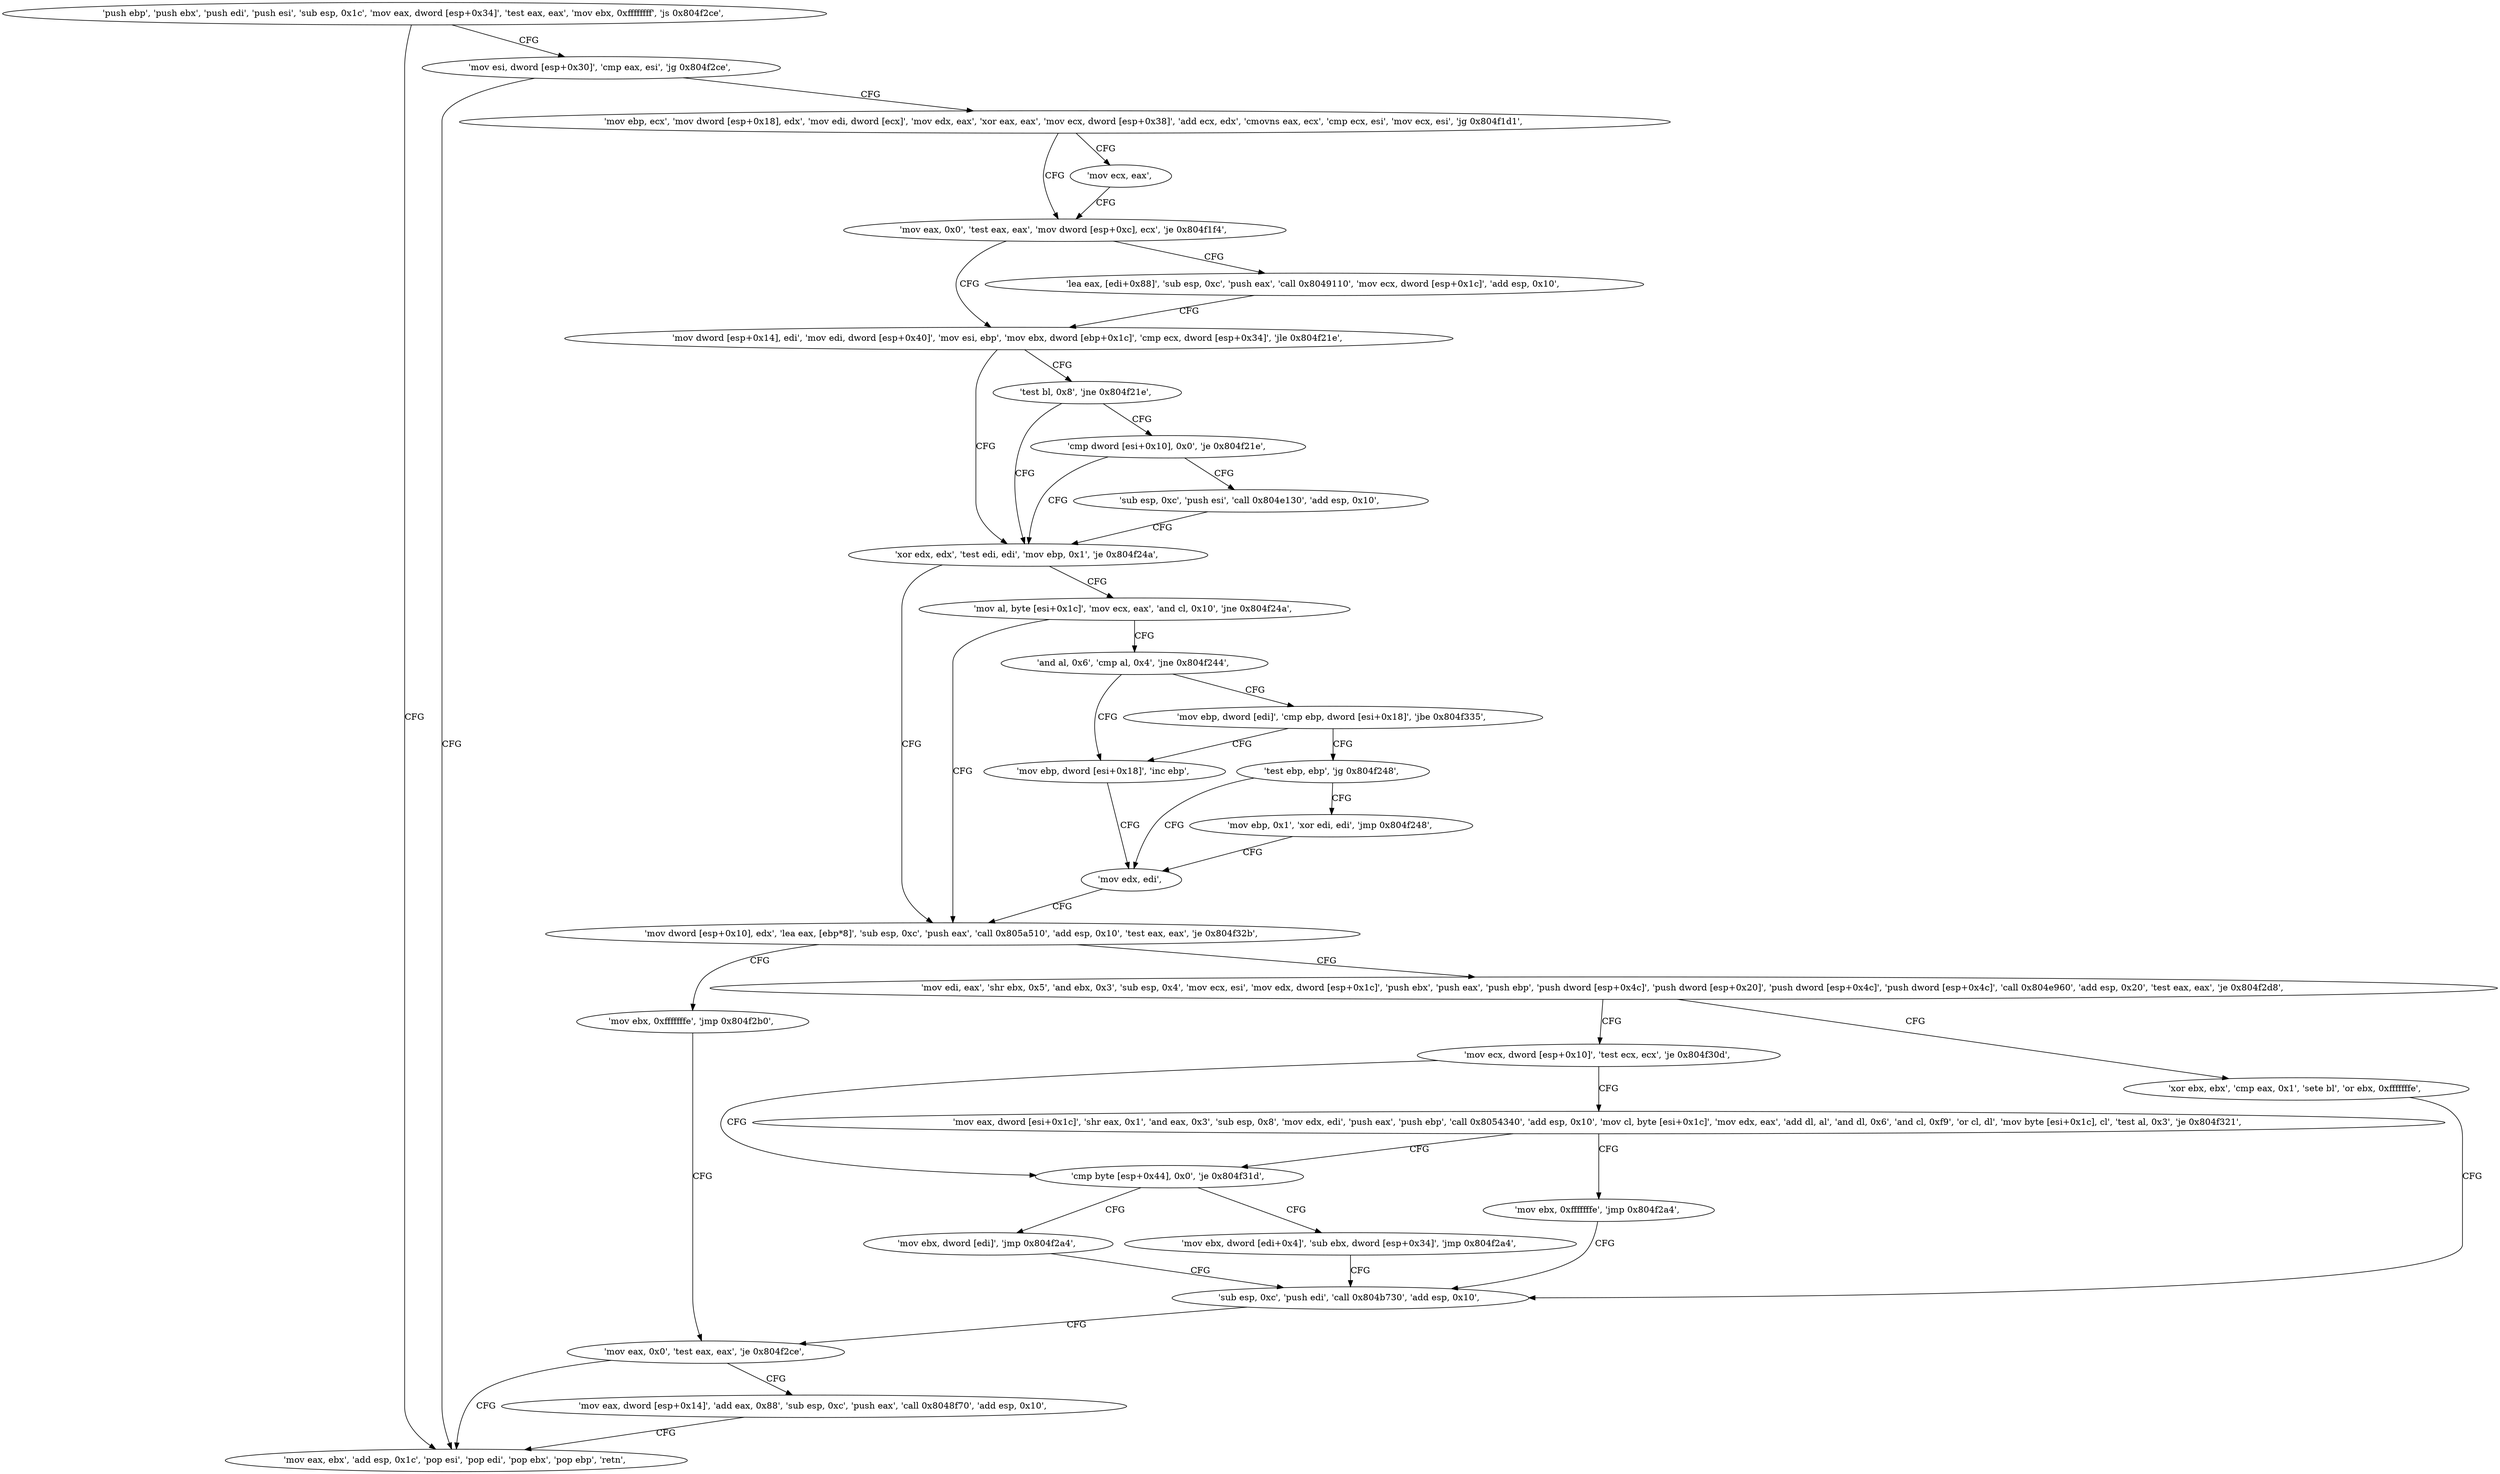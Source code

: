 digraph "func" {
"134541712" [label = "'push ebp', 'push ebx', 'push edi', 'push esi', 'sub esp, 0x1c', 'mov eax, dword [esp+0x34]', 'test eax, eax', 'mov ebx, 0xffffffff', 'js 0x804f2ce', " ]
"134542030" [label = "'mov eax, ebx', 'add esp, 0x1c', 'pop esi', 'pop edi', 'pop ebx', 'pop ebp', 'retn', " ]
"134541736" [label = "'mov esi, dword [esp+0x30]', 'cmp eax, esi', 'jg 0x804f2ce', " ]
"134541748" [label = "'mov ebp, ecx', 'mov dword [esp+0x18], edx', 'mov edi, dword [ecx]', 'mov edx, eax', 'xor eax, eax', 'mov ecx, dword [esp+0x38]', 'add ecx, edx', 'cmovns eax, ecx', 'cmp ecx, esi', 'mov ecx, esi', 'jg 0x804f1d1', " ]
"134541777" [label = "'mov eax, 0x0', 'test eax, eax', 'mov dword [esp+0xc], ecx', 'je 0x804f1f4', " ]
"134541775" [label = "'mov ecx, eax', " ]
"134541812" [label = "'mov dword [esp+0x14], edi', 'mov edi, dword [esp+0x40]', 'mov esi, ebp', 'mov ebx, dword [ebp+0x1c]', 'cmp ecx, dword [esp+0x34]', 'jle 0x804f21e', " ]
"134541790" [label = "'lea eax, [edi+0x88]', 'sub esp, 0xc', 'push eax', 'call 0x8049110', 'mov ecx, dword [esp+0x1c]', 'add esp, 0x10', " ]
"134541854" [label = "'xor edx, edx', 'test edi, edi', 'mov ebp, 0x1', 'je 0x804f24a', " ]
"134541831" [label = "'test bl, 0x8', 'jne 0x804f21e', " ]
"134541898" [label = "'mov dword [esp+0x10], edx', 'lea eax, [ebp*8]', 'sub esp, 0xc', 'push eax', 'call 0x805a510', 'add esp, 0x10', 'test eax, eax', 'je 0x804f32b', " ]
"134541865" [label = "'mov al, byte [esi+0x1c]', 'mov ecx, eax', 'and cl, 0x10', 'jne 0x804f24a', " ]
"134541836" [label = "'cmp dword [esi+0x10], 0x0', 'je 0x804f21e', " ]
"134542123" [label = "'mov ebx, 0xfffffffe', 'jmp 0x804f2b0', " ]
"134541929" [label = "'mov edi, eax', 'shr ebx, 0x5', 'and ebx, 0x3', 'sub esp, 0x4', 'mov ecx, esi', 'mov edx, dword [esp+0x1c]', 'push ebx', 'push eax', 'push ebp', 'push dword [esp+0x4c]', 'push dword [esp+0x20]', 'push dword [esp+0x4c]', 'push dword [esp+0x4c]', 'call 0x804e960', 'add esp, 0x20', 'test eax, eax', 'je 0x804f2d8', " ]
"134541875" [label = "'and al, 0x6', 'cmp al, 0x4', 'jne 0x804f244', " ]
"134541842" [label = "'sub esp, 0xc', 'push esi', 'call 0x804e130', 'add esp, 0x10', " ]
"134542000" [label = "'mov eax, 0x0', 'test eax, eax', 'je 0x804f2ce', " ]
"134542040" [label = "'mov ecx, dword [esp+0x10]', 'test ecx, ecx', 'je 0x804f30d', " ]
"134541977" [label = "'xor ebx, ebx', 'cmp eax, 0x1', 'sete bl', 'or ebx, 0xfffffffe', " ]
"134541892" [label = "'mov ebp, dword [esi+0x18]', 'inc ebp', " ]
"134541881" [label = "'mov ebp, dword [edi]', 'cmp ebp, dword [esi+0x18]', 'jbe 0x804f335', " ]
"134542009" [label = "'mov eax, dword [esp+0x14]', 'add eax, 0x88', 'sub esp, 0xc', 'push eax', 'call 0x8048f70', 'add esp, 0x10', " ]
"134542093" [label = "'cmp byte [esp+0x44], 0x0', 'je 0x804f31d', " ]
"134542048" [label = "'mov eax, dword [esi+0x1c]', 'shr eax, 0x1', 'and eax, 0x3', 'sub esp, 0x8', 'mov edx, edi', 'push eax', 'push ebp', 'call 0x8054340', 'add esp, 0x10', 'mov cl, byte [esi+0x1c]', 'mov edx, eax', 'add dl, al', 'and dl, 0x6', 'and cl, 0xf9', 'or cl, dl', 'mov byte [esi+0x1c], cl', 'test al, 0x3', 'je 0x804f321', " ]
"134541988" [label = "'sub esp, 0xc', 'push edi', 'call 0x804b730', 'add esp, 0x10', " ]
"134541896" [label = "'mov edx, edi', " ]
"134542133" [label = "'test ebp, ebp', 'jg 0x804f248', " ]
"134542109" [label = "'mov ebx, dword [edi]', 'jmp 0x804f2a4', " ]
"134542100" [label = "'mov ebx, dword [edi+0x4]', 'sub ebx, dword [esp+0x34]', 'jmp 0x804f2a4', " ]
"134542113" [label = "'mov ebx, 0xfffffffe', 'jmp 0x804f2a4', " ]
"134542141" [label = "'mov ebp, 0x1', 'xor edi, edi', 'jmp 0x804f248', " ]
"134541712" -> "134542030" [ label = "CFG" ]
"134541712" -> "134541736" [ label = "CFG" ]
"134541736" -> "134542030" [ label = "CFG" ]
"134541736" -> "134541748" [ label = "CFG" ]
"134541748" -> "134541777" [ label = "CFG" ]
"134541748" -> "134541775" [ label = "CFG" ]
"134541777" -> "134541812" [ label = "CFG" ]
"134541777" -> "134541790" [ label = "CFG" ]
"134541775" -> "134541777" [ label = "CFG" ]
"134541812" -> "134541854" [ label = "CFG" ]
"134541812" -> "134541831" [ label = "CFG" ]
"134541790" -> "134541812" [ label = "CFG" ]
"134541854" -> "134541898" [ label = "CFG" ]
"134541854" -> "134541865" [ label = "CFG" ]
"134541831" -> "134541854" [ label = "CFG" ]
"134541831" -> "134541836" [ label = "CFG" ]
"134541898" -> "134542123" [ label = "CFG" ]
"134541898" -> "134541929" [ label = "CFG" ]
"134541865" -> "134541898" [ label = "CFG" ]
"134541865" -> "134541875" [ label = "CFG" ]
"134541836" -> "134541854" [ label = "CFG" ]
"134541836" -> "134541842" [ label = "CFG" ]
"134542123" -> "134542000" [ label = "CFG" ]
"134541929" -> "134542040" [ label = "CFG" ]
"134541929" -> "134541977" [ label = "CFG" ]
"134541875" -> "134541892" [ label = "CFG" ]
"134541875" -> "134541881" [ label = "CFG" ]
"134541842" -> "134541854" [ label = "CFG" ]
"134542000" -> "134542030" [ label = "CFG" ]
"134542000" -> "134542009" [ label = "CFG" ]
"134542040" -> "134542093" [ label = "CFG" ]
"134542040" -> "134542048" [ label = "CFG" ]
"134541977" -> "134541988" [ label = "CFG" ]
"134541892" -> "134541896" [ label = "CFG" ]
"134541881" -> "134542133" [ label = "CFG" ]
"134541881" -> "134541892" [ label = "CFG" ]
"134542009" -> "134542030" [ label = "CFG" ]
"134542093" -> "134542109" [ label = "CFG" ]
"134542093" -> "134542100" [ label = "CFG" ]
"134542048" -> "134542113" [ label = "CFG" ]
"134542048" -> "134542093" [ label = "CFG" ]
"134541988" -> "134542000" [ label = "CFG" ]
"134541896" -> "134541898" [ label = "CFG" ]
"134542133" -> "134541896" [ label = "CFG" ]
"134542133" -> "134542141" [ label = "CFG" ]
"134542109" -> "134541988" [ label = "CFG" ]
"134542100" -> "134541988" [ label = "CFG" ]
"134542113" -> "134541988" [ label = "CFG" ]
"134542141" -> "134541896" [ label = "CFG" ]
}
